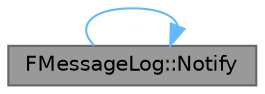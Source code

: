 digraph "FMessageLog::Notify"
{
 // INTERACTIVE_SVG=YES
 // LATEX_PDF_SIZE
  bgcolor="transparent";
  edge [fontname=Helvetica,fontsize=10,labelfontname=Helvetica,labelfontsize=10];
  node [fontname=Helvetica,fontsize=10,shape=box,height=0.2,width=0.4];
  rankdir="RL";
  Node1 [id="Node000001",label="FMessageLog::Notify",height=0.2,width=0.4,color="gray40", fillcolor="grey60", style="filled", fontcolor="black",tooltip="Notify the user with a message if there are messages present."];
  Node1 -> Node1 [id="edge1_Node000001_Node000001",dir="back",color="steelblue1",style="solid",tooltip=" "];
}
